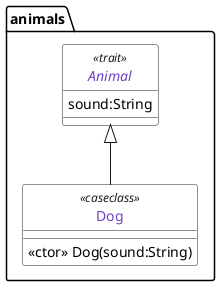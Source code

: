 @startuml
package animals {
    abstract class Animal <<trait>> {
        sound:String
    }
    class Dog << caseclass >> {
        <<ctor>> Dog(sound:String)
    } 

    Animal <|-- Dog 
}

hide circle 
skinparam defaultFontName Source Code Pro

skinparam ClassStereotypeFontColor #1b1f23

skinparam class {
    BackgroundColor White
    BorderColor #1b1f23
    ArrowColor #1b1f23
    FontColor #6f42c1
}

skinparam note {
    BackgroundColor White
    BorderColor #1b1f23
    ArrowColor #1b1f23
    FontColor #d73a49
}


skinparam stereotype {
    FontColor #d73a49
}
@enduml 